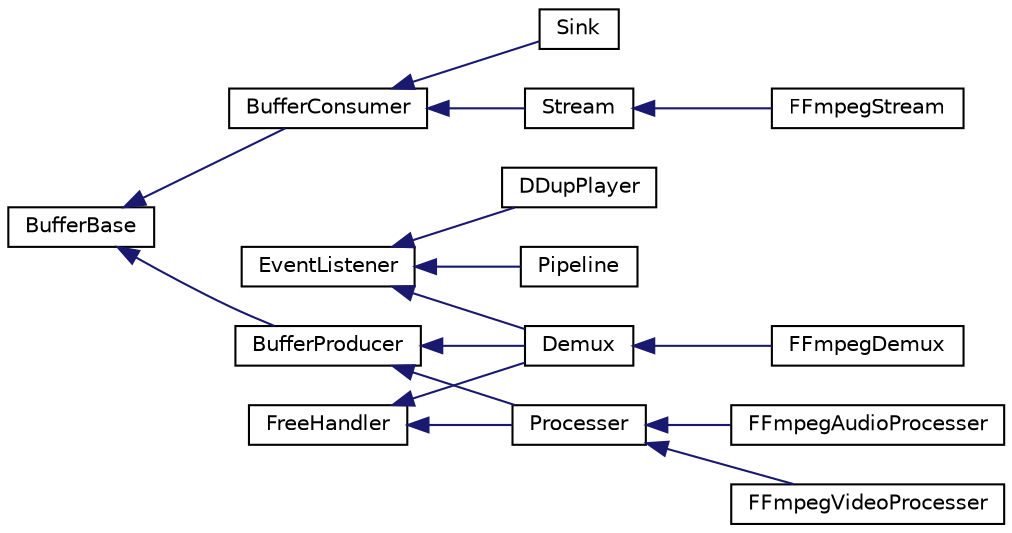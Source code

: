 digraph "Graphical Class Hierarchy"
{
 // LATEX_PDF_SIZE
  edge [fontname="Helvetica",fontsize="10",labelfontname="Helvetica",labelfontsize="10"];
  node [fontname="Helvetica",fontsize="10",shape=record];
  rankdir="LR";
  Node25 [label="BufferBase",height=0.2,width=0.4,color="black", fillcolor="white", style="filled",URL="$class_buffer_base.html",tooltip=" "];
  Node25 -> Node26 [dir="back",color="midnightblue",fontsize="10",style="solid",fontname="Helvetica"];
  Node26 [label="BufferConsumer",height=0.2,width=0.4,color="black", fillcolor="white", style="filled",URL="$class_buffer_consumer.html",tooltip=" "];
  Node26 -> Node27 [dir="back",color="midnightblue",fontsize="10",style="solid",fontname="Helvetica"];
  Node27 [label="Sink",height=0.2,width=0.4,color="black", fillcolor="white", style="filled",URL="$class_sink.html",tooltip=" "];
  Node26 -> Node28 [dir="back",color="midnightblue",fontsize="10",style="solid",fontname="Helvetica"];
  Node28 [label="Stream",height=0.2,width=0.4,color="black", fillcolor="white", style="filled",URL="$class_stream.html",tooltip=" "];
  Node28 -> Node29 [dir="back",color="midnightblue",fontsize="10",style="solid",fontname="Helvetica"];
  Node29 [label="FFmpegStream",height=0.2,width=0.4,color="black", fillcolor="white", style="filled",URL="$class_f_fmpeg_stream.html",tooltip=" "];
  Node25 -> Node30 [dir="back",color="midnightblue",fontsize="10",style="solid",fontname="Helvetica"];
  Node30 [label="BufferProducer",height=0.2,width=0.4,color="black", fillcolor="white", style="filled",URL="$class_buffer_producer.html",tooltip=" "];
  Node30 -> Node1 [dir="back",color="midnightblue",fontsize="10",style="solid",fontname="Helvetica"];
  Node1 [label="Demux",height=0.2,width=0.4,color="black", fillcolor="white", style="filled",URL="$class_demux.html",tooltip=" "];
  Node1 -> Node2 [dir="back",color="midnightblue",fontsize="10",style="solid",fontname="Helvetica"];
  Node2 [label="FFmpegDemux",height=0.2,width=0.4,color="black", fillcolor="white", style="filled",URL="$class_f_fmpeg_demux.html",tooltip=" "];
  Node30 -> Node3 [dir="back",color="midnightblue",fontsize="10",style="solid",fontname="Helvetica"];
  Node3 [label="Processer",height=0.2,width=0.4,color="black", fillcolor="white", style="filled",URL="$class_processer.html",tooltip=" "];
  Node3 -> Node4 [dir="back",color="midnightblue",fontsize="10",style="solid",fontname="Helvetica"];
  Node4 [label="FFmpegAudioProcesser",height=0.2,width=0.4,color="black", fillcolor="white", style="filled",URL="$class_f_fmpeg_audio_processer.html",tooltip=" "];
  Node3 -> Node5 [dir="back",color="midnightblue",fontsize="10",style="solid",fontname="Helvetica"];
  Node5 [label="FFmpegVideoProcesser",height=0.2,width=0.4,color="black", fillcolor="white", style="filled",URL="$class_f_fmpeg_video_processer.html",tooltip=" "];
  Node20 [label="EventListener",height=0.2,width=0.4,color="black", fillcolor="white", style="filled",URL="$class_event_listener.html",tooltip=" "];
  Node20 -> Node21 [dir="back",color="midnightblue",fontsize="10",style="solid",fontname="Helvetica"];
  Node21 [label="DDupPlayer",height=0.2,width=0.4,color="black", fillcolor="white", style="filled",URL="$class_d_dup_player.html",tooltip=" "];
  Node20 -> Node1 [dir="back",color="midnightblue",fontsize="10",style="solid",fontname="Helvetica"];
  Node20 -> Node22 [dir="back",color="midnightblue",fontsize="10",style="solid",fontname="Helvetica"];
  Node22 [label="Pipeline",height=0.2,width=0.4,color="black", fillcolor="white", style="filled",URL="$class_pipeline.html",tooltip=" "];
  Node0 [label="FreeHandler",height=0.2,width=0.4,color="black", fillcolor="white", style="filled",URL="$class_free_handler.html",tooltip=" "];
  Node0 -> Node1 [dir="back",color="midnightblue",fontsize="10",style="solid",fontname="Helvetica"];
  Node0 -> Node3 [dir="back",color="midnightblue",fontsize="10",style="solid",fontname="Helvetica"];
}
